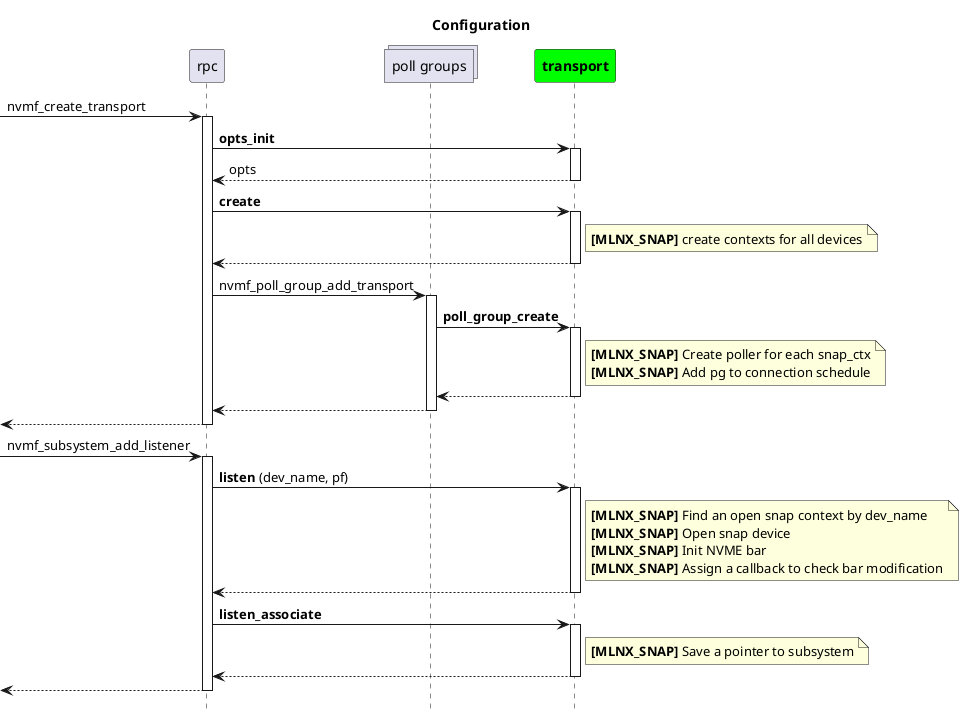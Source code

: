 @startuml
autoactivate on
hide footbox

title Configuration

participant "rpc"
collections "poll groups" as pg
participant "**transport**" as tr #lime

[-> rpc : nvmf_create_transport
rpc -> tr : **opts_init**
return opts

rpc -> tr : **create**
note right of tr
    **[MLNX_SNAP]** create contexts for all devices
end note
return

rpc -> pg : nvmf_poll_group_add_transport
pg -> tr : **poll_group_create**
note right of tr
    **[MLNX_SNAP]** Create poller for each snap_ctx
    **[MLNX_SNAP]** Add pg to connection schedule
end note
return
return
return

[-> rpc : nvmf_subsystem_add_listener
rpc -> tr : **listen** (dev_name, pf)
note right of tr
    **[MLNX_SNAP]** Find an open snap context by dev_name
    **[MLNX_SNAP]** Open snap device
    **[MLNX_SNAP]** Init NVME bar
    **[MLNX_SNAP]** Assign a callback to check bar modification
end note
return
rpc -> tr : **listen_associate**
note right of tr
    **[MLNX_SNAP]** Save a pointer to subsystem
end note
return
return

@enduml